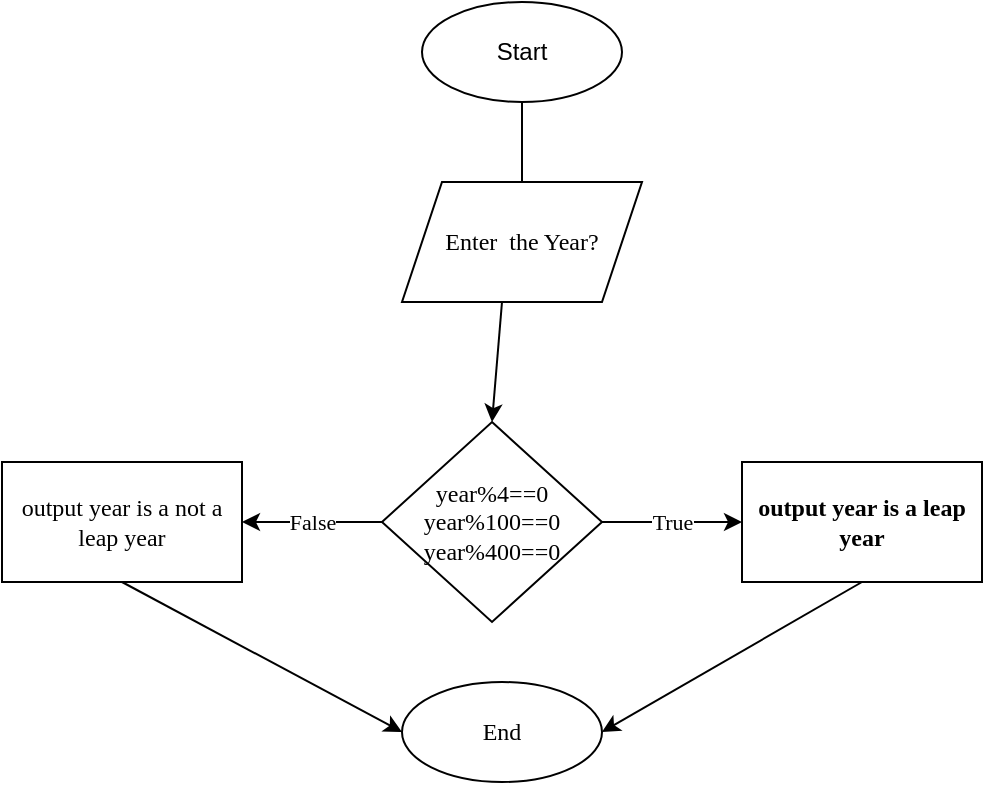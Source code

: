 <mxfile>
    <diagram name="Page-1" id="BnJQXDbmKseUKs7_xTsc">
        <mxGraphModel dx="576" dy="440" grid="1" gridSize="10" guides="1" tooltips="1" connect="1" arrows="1" fold="1" page="1" pageScale="1" pageWidth="850" pageHeight="1100" math="0" shadow="0">
            <root>
                <mxCell id="0"/>
                <mxCell id="1" parent="0"/>
                <mxCell id="34hBfAJlAT4chUoO85yT-1" value="Start" style="ellipse;whiteSpace=wrap;html=1;" parent="1" vertex="1">
                    <mxGeometry x="260" y="110" width="100" height="50" as="geometry"/>
                </mxCell>
                <mxCell id="34hBfAJlAT4chUoO85yT-3" value="" style="endArrow=classic;html=1;rounded=0;fontFamily=Times New Roman;exitX=0.5;exitY=1;exitDx=0;exitDy=0;startArrow=none;" parent="1" source="34hBfAJlAT4chUoO85yT-5" edge="1">
                    <mxGeometry width="50" height="50" relative="1" as="geometry">
                        <mxPoint x="370" y="370" as="sourcePoint"/>
                        <mxPoint x="310" y="250" as="targetPoint"/>
                    </mxGeometry>
                </mxCell>
                <mxCell id="34hBfAJlAT4chUoO85yT-6" value="" style="endArrow=none;html=1;rounded=0;fontFamily=Times New Roman;exitX=0.5;exitY=1;exitDx=0;exitDy=0;" parent="1" source="34hBfAJlAT4chUoO85yT-1" target="34hBfAJlAT4chUoO85yT-5" edge="1">
                    <mxGeometry width="50" height="50" relative="1" as="geometry">
                        <mxPoint x="310" y="160" as="sourcePoint"/>
                        <mxPoint x="310" y="250" as="targetPoint"/>
                    </mxGeometry>
                </mxCell>
                <mxCell id="34hBfAJlAT4chUoO85yT-5" value="Enter&amp;nbsp; the Year?" style="shape=parallelogram;perimeter=parallelogramPerimeter;whiteSpace=wrap;html=1;fixedSize=1;fontFamily=Times New Roman;" parent="1" vertex="1">
                    <mxGeometry x="250" y="200" width="120" height="60" as="geometry"/>
                </mxCell>
                <mxCell id="34hBfAJlAT4chUoO85yT-7" value="year%4==0&lt;br&gt;year%100==0&lt;br&gt;year%400==0" style="rhombus;whiteSpace=wrap;html=1;fontFamily=Times New Roman;" parent="1" vertex="1">
                    <mxGeometry x="240" y="320" width="110" height="100" as="geometry"/>
                </mxCell>
                <mxCell id="34hBfAJlAT4chUoO85yT-9" value="" style="endArrow=classic;html=1;rounded=0;fontFamily=Times New Roman;entryX=0.5;entryY=0;entryDx=0;entryDy=0;" parent="1" target="34hBfAJlAT4chUoO85yT-7" edge="1">
                    <mxGeometry width="50" height="50" relative="1" as="geometry">
                        <mxPoint x="300" y="260" as="sourcePoint"/>
                        <mxPoint x="380" y="280" as="targetPoint"/>
                        <Array as="points">
                            <mxPoint x="300" y="260"/>
                        </Array>
                    </mxGeometry>
                </mxCell>
                <mxCell id="34hBfAJlAT4chUoO85yT-10" value="True" style="endArrow=classic;html=1;rounded=0;fontFamily=Times New Roman;exitX=1;exitY=0.5;exitDx=0;exitDy=0;" parent="1" source="34hBfAJlAT4chUoO85yT-7" edge="1">
                    <mxGeometry width="50" height="50" relative="1" as="geometry">
                        <mxPoint x="370" y="380" as="sourcePoint"/>
                        <mxPoint x="420" y="370" as="targetPoint"/>
                    </mxGeometry>
                </mxCell>
                <mxCell id="34hBfAJlAT4chUoO85yT-11" value="output year is a leap year" style="rounded=0;whiteSpace=wrap;html=1;fontFamily=Times New Roman;fontStyle=1" parent="1" vertex="1">
                    <mxGeometry x="420" y="340" width="120" height="60" as="geometry"/>
                </mxCell>
                <mxCell id="34hBfAJlAT4chUoO85yT-12" value="False" style="endArrow=classic;html=1;rounded=0;fontFamily=Times New Roman;exitX=0;exitY=0.5;exitDx=0;exitDy=0;entryX=1;entryY=0.5;entryDx=0;entryDy=0;" parent="1" source="34hBfAJlAT4chUoO85yT-7" target="34hBfAJlAT4chUoO85yT-14" edge="1">
                    <mxGeometry width="50" height="50" relative="1" as="geometry">
                        <mxPoint x="160" y="370" as="sourcePoint"/>
                        <mxPoint x="180" y="370" as="targetPoint"/>
                    </mxGeometry>
                </mxCell>
                <mxCell id="34hBfAJlAT4chUoO85yT-14" value="output year is a not a leap year" style="rounded=0;whiteSpace=wrap;html=1;fontFamily=Times New Roman;" parent="1" vertex="1">
                    <mxGeometry x="50" y="340" width="120" height="60" as="geometry"/>
                </mxCell>
                <mxCell id="34hBfAJlAT4chUoO85yT-15" value="End" style="ellipse;whiteSpace=wrap;html=1;fontFamily=Times New Roman;" parent="1" vertex="1">
                    <mxGeometry x="250" y="450" width="100" height="50" as="geometry"/>
                </mxCell>
                <mxCell id="34hBfAJlAT4chUoO85yT-16" value="" style="endArrow=classic;html=1;rounded=0;fontFamily=Times New Roman;exitX=0.5;exitY=1;exitDx=0;exitDy=0;entryX=0;entryY=0.5;entryDx=0;entryDy=0;" parent="1" source="34hBfAJlAT4chUoO85yT-14" target="34hBfAJlAT4chUoO85yT-15" edge="1">
                    <mxGeometry width="50" height="50" relative="1" as="geometry">
                        <mxPoint x="110" y="500" as="sourcePoint"/>
                        <mxPoint x="110" y="480" as="targetPoint"/>
                    </mxGeometry>
                </mxCell>
                <mxCell id="34hBfAJlAT4chUoO85yT-17" value="" style="endArrow=classic;html=1;rounded=0;fontFamily=Times New Roman;exitX=0.5;exitY=1;exitDx=0;exitDy=0;entryX=1;entryY=0.5;entryDx=0;entryDy=0;" parent="1" target="34hBfAJlAT4chUoO85yT-15" edge="1">
                    <mxGeometry width="50" height="50" relative="1" as="geometry">
                        <mxPoint x="480" y="400" as="sourcePoint"/>
                        <mxPoint x="480" y="430" as="targetPoint"/>
                    </mxGeometry>
                </mxCell>
            </root>
        </mxGraphModel>
    </diagram>
</mxfile>